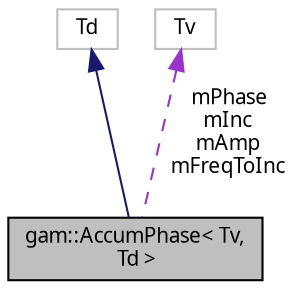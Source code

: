 digraph "gam::AccumPhase&lt; Tv, Td &gt;"
{
 // LATEX_PDF_SIZE
  bgcolor="transparent";
  edge [fontname="FreeSans.ttf",fontsize="10",labelfontname="FreeSans.ttf",labelfontsize="10"];
  node [fontname="FreeSans.ttf",fontsize="10",shape=record];
  Node1 [label="gam::AccumPhase\< Tv,\l Td \>",height=0.2,width=0.4,color="black", fillcolor="grey75", style="filled", fontcolor="black",tooltip="Floating-point phase accumulator with output in [-A, A)"];
  Node2 -> Node1 [dir="back",color="midnightblue",fontsize="10",style="solid",fontname="FreeSans.ttf"];
  Node2 [label="Td",height=0.2,width=0.4,color="grey75",tooltip=" "];
  Node3 -> Node1 [dir="back",color="darkorchid3",fontsize="10",style="dashed",label=" mPhase\nmInc\nmAmp\nmFreqToInc" ,fontname="FreeSans.ttf"];
  Node3 [label="Tv",height=0.2,width=0.4,color="grey75",tooltip=" "];
}
